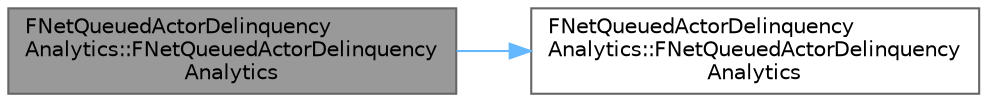 digraph "FNetQueuedActorDelinquencyAnalytics::FNetQueuedActorDelinquencyAnalytics"
{
 // INTERACTIVE_SVG=YES
 // LATEX_PDF_SIZE
  bgcolor="transparent";
  edge [fontname=Helvetica,fontsize=10,labelfontname=Helvetica,labelfontsize=10];
  node [fontname=Helvetica,fontsize=10,shape=box,height=0.2,width=0.4];
  rankdir="LR";
  Node1 [id="Node000001",label="FNetQueuedActorDelinquency\lAnalytics::FNetQueuedActorDelinquency\lAnalytics",height=0.2,width=0.4,color="gray40", fillcolor="grey60", style="filled", fontcolor="black",tooltip=" "];
  Node1 -> Node2 [id="edge1_Node000001_Node000002",color="steelblue1",style="solid",tooltip=" "];
  Node2 [id="Node000002",label="FNetQueuedActorDelinquency\lAnalytics::FNetQueuedActorDelinquency\lAnalytics",height=0.2,width=0.4,color="grey40", fillcolor="white", style="filled",URL="$de/d53/structFNetQueuedActorDelinquencyAnalytics.html#a1408e09679a62b7f90434aab5e66a771",tooltip=" "];
}
